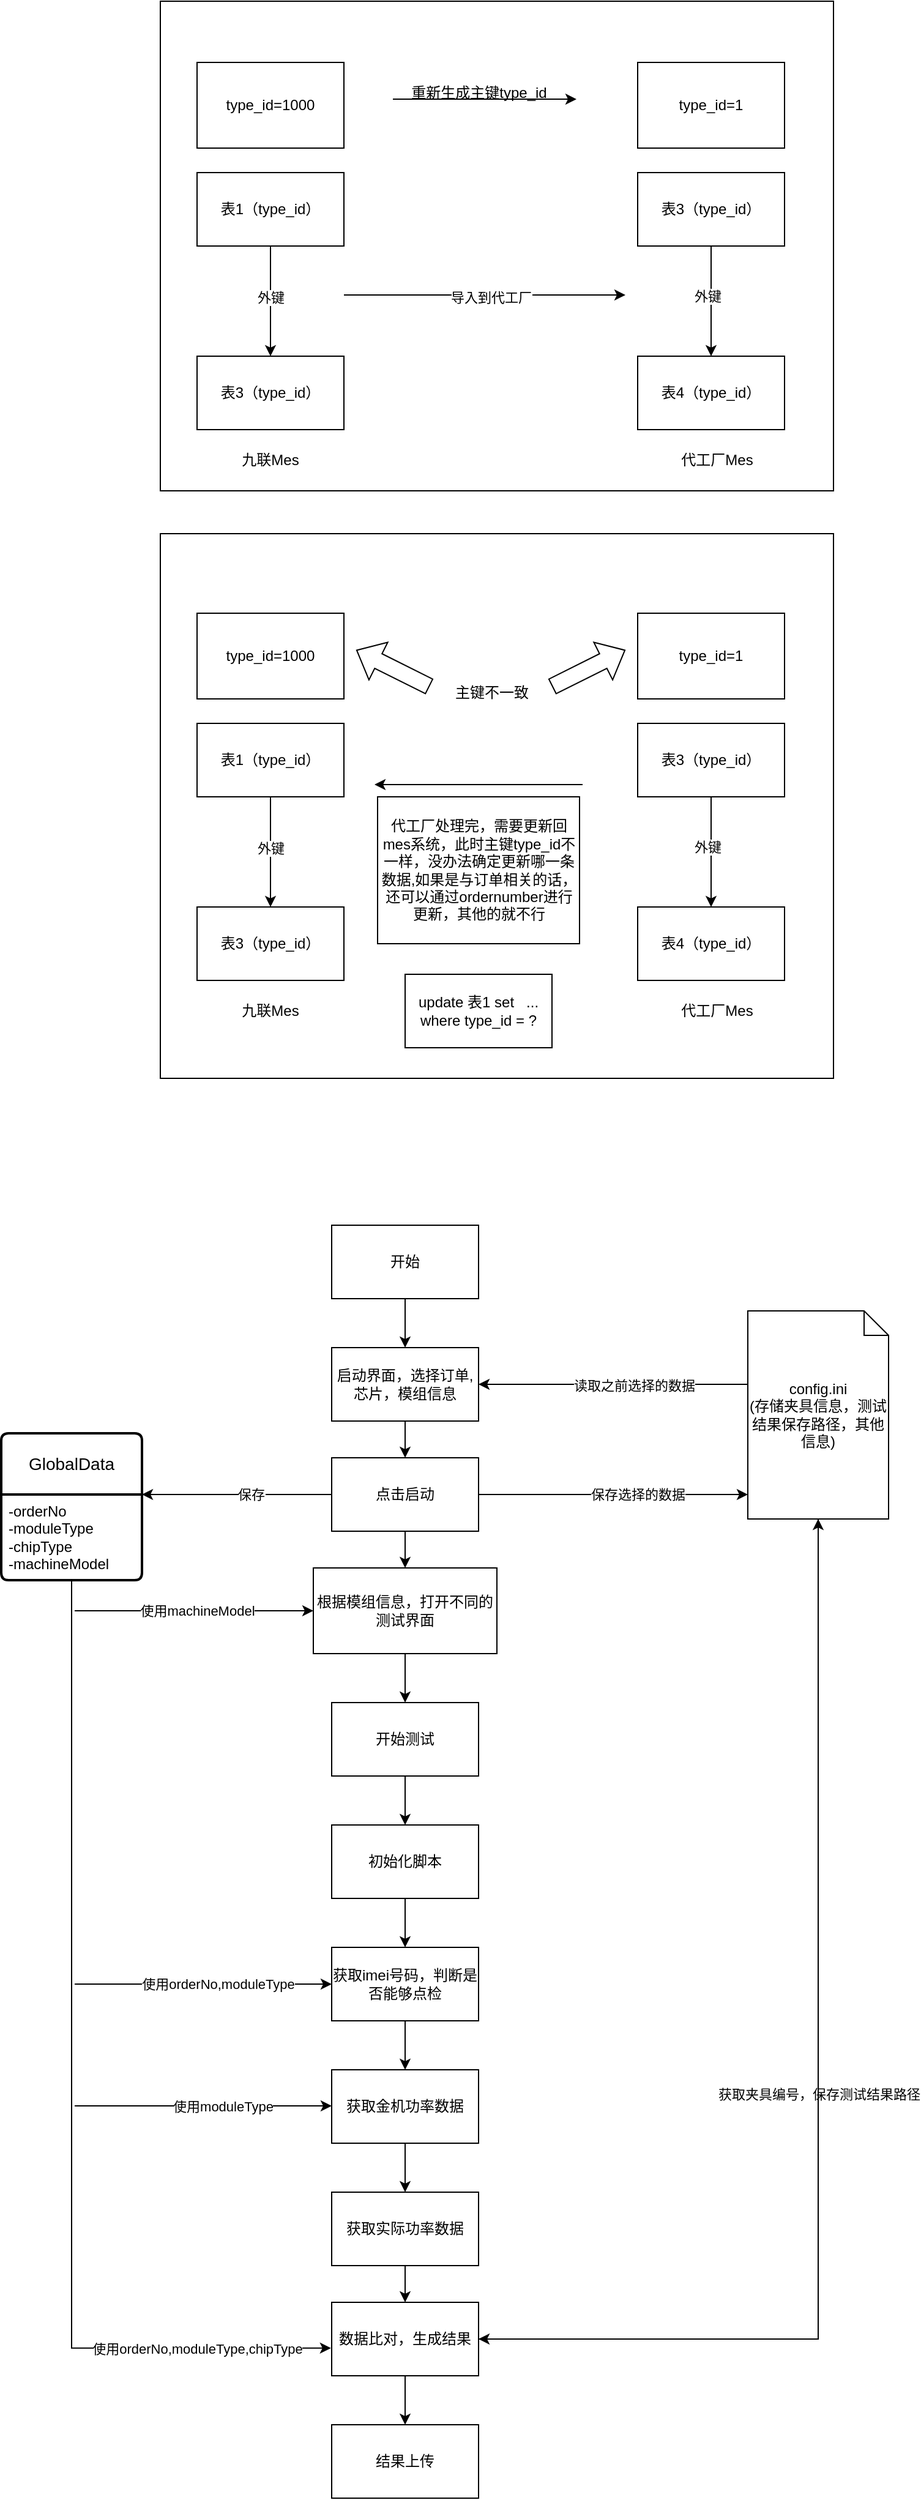 <mxfile version="22.1.4" type="github">
  <diagram name="第 1 页" id="MxU3B2thwA_xXjgCt5oW">
    <mxGraphModel dx="1815" dy="529" grid="1" gridSize="10" guides="1" tooltips="1" connect="1" arrows="1" fold="1" page="1" pageScale="1" pageWidth="827" pageHeight="1169" math="0" shadow="0">
      <root>
        <mxCell id="0" />
        <mxCell id="1" parent="0" />
        <mxCell id="DBMJC1OMiwxY5DyXA_E_-47" value="" style="rounded=0;whiteSpace=wrap;html=1;" parent="1" vertex="1">
          <mxGeometry x="130" y="555" width="550" height="445" as="geometry" />
        </mxCell>
        <mxCell id="DBMJC1OMiwxY5DyXA_E_-17" value="" style="rounded=0;whiteSpace=wrap;html=1;" parent="1" vertex="1">
          <mxGeometry x="130" y="120" width="550" height="400" as="geometry" />
        </mxCell>
        <mxCell id="DBMJC1OMiwxY5DyXA_E_-5" style="edgeStyle=orthogonalEdgeStyle;rounded=0;orthogonalLoop=1;jettySize=auto;html=1;entryX=0.5;entryY=0;entryDx=0;entryDy=0;" parent="1" source="DBMJC1OMiwxY5DyXA_E_-1" target="DBMJC1OMiwxY5DyXA_E_-4" edge="1">
          <mxGeometry relative="1" as="geometry" />
        </mxCell>
        <mxCell id="DBMJC1OMiwxY5DyXA_E_-9" value="外键" style="edgeLabel;html=1;align=center;verticalAlign=middle;resizable=0;points=[];" parent="DBMJC1OMiwxY5DyXA_E_-5" vertex="1" connectable="0">
          <mxGeometry x="-0.067" relative="1" as="geometry">
            <mxPoint as="offset" />
          </mxGeometry>
        </mxCell>
        <mxCell id="DBMJC1OMiwxY5DyXA_E_-1" value="表1（type_id）" style="rounded=0;whiteSpace=wrap;html=1;" parent="1" vertex="1">
          <mxGeometry x="160" y="260" width="120" height="60" as="geometry" />
        </mxCell>
        <mxCell id="DBMJC1OMiwxY5DyXA_E_-4" value="表3（type_id）" style="rounded=0;whiteSpace=wrap;html=1;" parent="1" vertex="1">
          <mxGeometry x="160" y="410" width="120" height="60" as="geometry" />
        </mxCell>
        <mxCell id="DBMJC1OMiwxY5DyXA_E_-6" style="edgeStyle=orthogonalEdgeStyle;rounded=0;orthogonalLoop=1;jettySize=auto;html=1;entryX=0.5;entryY=0;entryDx=0;entryDy=0;" parent="1" source="DBMJC1OMiwxY5DyXA_E_-7" target="DBMJC1OMiwxY5DyXA_E_-8" edge="1">
          <mxGeometry relative="1" as="geometry" />
        </mxCell>
        <mxCell id="DBMJC1OMiwxY5DyXA_E_-10" value="外键" style="edgeLabel;html=1;align=center;verticalAlign=middle;resizable=0;points=[];" parent="DBMJC1OMiwxY5DyXA_E_-6" vertex="1" connectable="0">
          <mxGeometry x="-0.085" y="-3" relative="1" as="geometry">
            <mxPoint as="offset" />
          </mxGeometry>
        </mxCell>
        <mxCell id="DBMJC1OMiwxY5DyXA_E_-7" value="表3（type_id）" style="rounded=0;whiteSpace=wrap;html=1;" parent="1" vertex="1">
          <mxGeometry x="520" y="260" width="120" height="60" as="geometry" />
        </mxCell>
        <mxCell id="DBMJC1OMiwxY5DyXA_E_-8" value="表4（type_id）" style="rounded=0;whiteSpace=wrap;html=1;" parent="1" vertex="1">
          <mxGeometry x="520" y="410" width="120" height="60" as="geometry" />
        </mxCell>
        <mxCell id="DBMJC1OMiwxY5DyXA_E_-11" value="" style="endArrow=classic;html=1;rounded=0;" parent="1" edge="1">
          <mxGeometry width="50" height="50" relative="1" as="geometry">
            <mxPoint x="280" y="360" as="sourcePoint" />
            <mxPoint x="510" y="360" as="targetPoint" />
          </mxGeometry>
        </mxCell>
        <mxCell id="DBMJC1OMiwxY5DyXA_E_-12" value="导入到代工厂" style="edgeLabel;html=1;align=center;verticalAlign=middle;resizable=0;points=[];" parent="DBMJC1OMiwxY5DyXA_E_-11" vertex="1" connectable="0">
          <mxGeometry x="0.045" y="-2" relative="1" as="geometry">
            <mxPoint as="offset" />
          </mxGeometry>
        </mxCell>
        <mxCell id="DBMJC1OMiwxY5DyXA_E_-13" value="type_id=1000" style="rounded=0;whiteSpace=wrap;html=1;" parent="1" vertex="1">
          <mxGeometry x="160" y="170" width="120" height="70" as="geometry" />
        </mxCell>
        <mxCell id="DBMJC1OMiwxY5DyXA_E_-14" value="type_id=1" style="rounded=0;whiteSpace=wrap;html=1;" parent="1" vertex="1">
          <mxGeometry x="520" y="170" width="120" height="70" as="geometry" />
        </mxCell>
        <mxCell id="DBMJC1OMiwxY5DyXA_E_-15" value="" style="endArrow=classic;html=1;rounded=0;" parent="1" edge="1">
          <mxGeometry width="50" height="50" relative="1" as="geometry">
            <mxPoint x="320" y="200" as="sourcePoint" />
            <mxPoint x="470" y="200" as="targetPoint" />
          </mxGeometry>
        </mxCell>
        <mxCell id="DBMJC1OMiwxY5DyXA_E_-16" value="重新生成主键type_id" style="text;html=1;align=center;verticalAlign=middle;resizable=0;points=[];autosize=1;strokeColor=none;fillColor=none;" parent="1" vertex="1">
          <mxGeometry x="325" y="180" width="130" height="30" as="geometry" />
        </mxCell>
        <mxCell id="DBMJC1OMiwxY5DyXA_E_-19" style="edgeStyle=orthogonalEdgeStyle;rounded=0;orthogonalLoop=1;jettySize=auto;html=1;entryX=0.5;entryY=0;entryDx=0;entryDy=0;" parent="1" source="DBMJC1OMiwxY5DyXA_E_-21" target="DBMJC1OMiwxY5DyXA_E_-22" edge="1">
          <mxGeometry relative="1" as="geometry" />
        </mxCell>
        <mxCell id="DBMJC1OMiwxY5DyXA_E_-20" value="外键" style="edgeLabel;html=1;align=center;verticalAlign=middle;resizable=0;points=[];" parent="DBMJC1OMiwxY5DyXA_E_-19" vertex="1" connectable="0">
          <mxGeometry x="-0.067" relative="1" as="geometry">
            <mxPoint as="offset" />
          </mxGeometry>
        </mxCell>
        <mxCell id="DBMJC1OMiwxY5DyXA_E_-21" value="表1（type_id）" style="rounded=0;whiteSpace=wrap;html=1;" parent="1" vertex="1">
          <mxGeometry x="160" y="710" width="120" height="60" as="geometry" />
        </mxCell>
        <mxCell id="DBMJC1OMiwxY5DyXA_E_-22" value="表3（type_id）" style="rounded=0;whiteSpace=wrap;html=1;" parent="1" vertex="1">
          <mxGeometry x="160" y="860" width="120" height="60" as="geometry" />
        </mxCell>
        <mxCell id="DBMJC1OMiwxY5DyXA_E_-23" style="edgeStyle=orthogonalEdgeStyle;rounded=0;orthogonalLoop=1;jettySize=auto;html=1;entryX=0.5;entryY=0;entryDx=0;entryDy=0;" parent="1" source="DBMJC1OMiwxY5DyXA_E_-25" target="DBMJC1OMiwxY5DyXA_E_-26" edge="1">
          <mxGeometry relative="1" as="geometry" />
        </mxCell>
        <mxCell id="DBMJC1OMiwxY5DyXA_E_-24" value="外键" style="edgeLabel;html=1;align=center;verticalAlign=middle;resizable=0;points=[];" parent="DBMJC1OMiwxY5DyXA_E_-23" vertex="1" connectable="0">
          <mxGeometry x="-0.085" y="-3" relative="1" as="geometry">
            <mxPoint as="offset" />
          </mxGeometry>
        </mxCell>
        <mxCell id="DBMJC1OMiwxY5DyXA_E_-25" value="表3（type_id）" style="rounded=0;whiteSpace=wrap;html=1;" parent="1" vertex="1">
          <mxGeometry x="520" y="710" width="120" height="60" as="geometry" />
        </mxCell>
        <mxCell id="DBMJC1OMiwxY5DyXA_E_-26" value="表4（type_id）" style="rounded=0;whiteSpace=wrap;html=1;" parent="1" vertex="1">
          <mxGeometry x="520" y="860" width="120" height="60" as="geometry" />
        </mxCell>
        <mxCell id="DBMJC1OMiwxY5DyXA_E_-29" value="type_id=1000" style="rounded=0;whiteSpace=wrap;html=1;" parent="1" vertex="1">
          <mxGeometry x="160" y="620" width="120" height="70" as="geometry" />
        </mxCell>
        <mxCell id="DBMJC1OMiwxY5DyXA_E_-30" value="type_id=1" style="rounded=0;whiteSpace=wrap;html=1;" parent="1" vertex="1">
          <mxGeometry x="520" y="620" width="120" height="70" as="geometry" />
        </mxCell>
        <mxCell id="DBMJC1OMiwxY5DyXA_E_-33" value="" style="endArrow=classic;html=1;rounded=0;entryX=0.327;entryY=0.425;entryDx=0;entryDy=0;entryPerimeter=0;" parent="1" edge="1">
          <mxGeometry width="50" height="50" relative="1" as="geometry">
            <mxPoint x="475" y="760" as="sourcePoint" />
            <mxPoint x="305.0" y="760" as="targetPoint" />
          </mxGeometry>
        </mxCell>
        <mxCell id="DBMJC1OMiwxY5DyXA_E_-35" value="代工厂处理完，需要更新回mes系统，此时主键type_id不一样，没办法确定更新哪一条数据,如果是与订单相关的话，还可以通过ordernumber进行更新，其他的就不行" style="rounded=0;whiteSpace=wrap;html=1;" parent="1" vertex="1">
          <mxGeometry x="307.5" y="770" width="165" height="120" as="geometry" />
        </mxCell>
        <mxCell id="DBMJC1OMiwxY5DyXA_E_-36" value="九联Mes" style="text;html=1;strokeColor=none;fillColor=none;align=center;verticalAlign=middle;whiteSpace=wrap;rounded=0;" parent="1" vertex="1">
          <mxGeometry x="190" y="480" width="60" height="30" as="geometry" />
        </mxCell>
        <mxCell id="DBMJC1OMiwxY5DyXA_E_-37" value="代工厂Mes" style="text;html=1;strokeColor=none;fillColor=none;align=center;verticalAlign=middle;whiteSpace=wrap;rounded=0;" parent="1" vertex="1">
          <mxGeometry x="550" y="480" width="70" height="30" as="geometry" />
        </mxCell>
        <mxCell id="DBMJC1OMiwxY5DyXA_E_-38" value="九联Mes" style="text;html=1;strokeColor=none;fillColor=none;align=center;verticalAlign=middle;whiteSpace=wrap;rounded=0;" parent="1" vertex="1">
          <mxGeometry x="190" y="930" width="60" height="30" as="geometry" />
        </mxCell>
        <mxCell id="DBMJC1OMiwxY5DyXA_E_-39" value="代工厂Mes" style="text;html=1;strokeColor=none;fillColor=none;align=center;verticalAlign=middle;whiteSpace=wrap;rounded=0;" parent="1" vertex="1">
          <mxGeometry x="550" y="930" width="70" height="30" as="geometry" />
        </mxCell>
        <mxCell id="DBMJC1OMiwxY5DyXA_E_-43" value="" style="shape=flexArrow;endArrow=classic;html=1;rounded=0;width=13.333;endSize=6.258;" parent="1" edge="1">
          <mxGeometry width="50" height="50" relative="1" as="geometry">
            <mxPoint x="450" y="680" as="sourcePoint" />
            <mxPoint x="510" y="650" as="targetPoint" />
          </mxGeometry>
        </mxCell>
        <mxCell id="DBMJC1OMiwxY5DyXA_E_-44" value="" style="shape=flexArrow;endArrow=classic;html=1;rounded=0;width=13.333;endSize=6.258;" parent="1" edge="1">
          <mxGeometry width="50" height="50" relative="1" as="geometry">
            <mxPoint x="350" y="680" as="sourcePoint" />
            <mxPoint x="290" y="650" as="targetPoint" />
          </mxGeometry>
        </mxCell>
        <mxCell id="DBMJC1OMiwxY5DyXA_E_-45" value="主键不一致" style="text;strokeColor=none;fillColor=none;align=left;verticalAlign=middle;spacingLeft=4;spacingRight=4;overflow=hidden;points=[[0,0.5],[1,0.5]];portConstraint=eastwest;rotatable=0;whiteSpace=wrap;html=1;" parent="1" vertex="1">
          <mxGeometry x="365" y="670" width="80" height="30" as="geometry" />
        </mxCell>
        <mxCell id="DBMJC1OMiwxY5DyXA_E_-48" value="update 表1 set&amp;nbsp; &amp;nbsp;... where type_id = ?" style="rounded=0;whiteSpace=wrap;html=1;" parent="1" vertex="1">
          <mxGeometry x="330" y="915" width="120" height="60" as="geometry" />
        </mxCell>
        <mxCell id="uM7vvX6dJDBX0UOI4Dk0-1" value="GlobalData" style="swimlane;childLayout=stackLayout;horizontal=1;startSize=50;horizontalStack=0;rounded=1;fontSize=14;fontStyle=0;strokeWidth=2;resizeParent=0;resizeLast=1;shadow=0;dashed=0;align=center;arcSize=4;whiteSpace=wrap;html=1;" vertex="1" parent="1">
          <mxGeometry y="1290" width="115" height="120" as="geometry" />
        </mxCell>
        <mxCell id="uM7vvX6dJDBX0UOI4Dk0-2" value="-orderNo&lt;br&gt;-moduleType&lt;br&gt;-chipType&lt;br&gt;-machineModel" style="align=left;strokeColor=none;fillColor=none;spacingLeft=4;fontSize=12;verticalAlign=top;resizable=0;rotatable=0;part=1;html=1;" vertex="1" parent="uM7vvX6dJDBX0UOI4Dk0-1">
          <mxGeometry y="50" width="115" height="70" as="geometry" />
        </mxCell>
        <mxCell id="uM7vvX6dJDBX0UOI4Dk0-41" style="edgeStyle=orthogonalEdgeStyle;rounded=0;orthogonalLoop=1;jettySize=auto;html=1;entryX=1;entryY=0.5;entryDx=0;entryDy=0;" edge="1" parent="1" source="uM7vvX6dJDBX0UOI4Dk0-5" target="uM7vvX6dJDBX0UOI4Dk0-8">
          <mxGeometry relative="1" as="geometry">
            <Array as="points">
              <mxPoint x="560" y="1250" />
              <mxPoint x="560" y="1250" />
            </Array>
          </mxGeometry>
        </mxCell>
        <mxCell id="uM7vvX6dJDBX0UOI4Dk0-47" value="读取之前选择的数据" style="edgeLabel;html=1;align=center;verticalAlign=middle;resizable=0;points=[];" vertex="1" connectable="0" parent="uM7vvX6dJDBX0UOI4Dk0-41">
          <mxGeometry x="-0.151" y="1" relative="1" as="geometry">
            <mxPoint as="offset" />
          </mxGeometry>
        </mxCell>
        <mxCell id="uM7vvX6dJDBX0UOI4Dk0-48" style="edgeStyle=orthogonalEdgeStyle;rounded=0;orthogonalLoop=1;jettySize=auto;html=1;entryX=1;entryY=0.5;entryDx=0;entryDy=0;exitX=0.5;exitY=1;exitDx=0;exitDy=0;exitPerimeter=0;" edge="1" parent="1" source="uM7vvX6dJDBX0UOI4Dk0-5" target="uM7vvX6dJDBX0UOI4Dk0-36">
          <mxGeometry relative="1" as="geometry">
            <mxPoint x="840" y="1330" as="sourcePoint" />
            <mxPoint x="620" y="2110" as="targetPoint" />
          </mxGeometry>
        </mxCell>
        <mxCell id="uM7vvX6dJDBX0UOI4Dk0-49" value="获取夹具编号，保存测试结果路径" style="edgeLabel;html=1;align=center;verticalAlign=middle;resizable=0;points=[];" vertex="1" connectable="0" parent="uM7vvX6dJDBX0UOI4Dk0-48">
          <mxGeometry x="-0.008" relative="1" as="geometry">
            <mxPoint as="offset" />
          </mxGeometry>
        </mxCell>
        <mxCell id="uM7vvX6dJDBX0UOI4Dk0-5" value="config.ini&lt;br&gt;(存储夹具信息，测试结果保存路径，其他信息)" style="shape=note;size=20;whiteSpace=wrap;html=1;" vertex="1" parent="1">
          <mxGeometry x="610" y="1190" width="115" height="170" as="geometry" />
        </mxCell>
        <mxCell id="uM7vvX6dJDBX0UOI4Dk0-16" style="edgeStyle=orthogonalEdgeStyle;rounded=0;orthogonalLoop=1;jettySize=auto;html=1;entryX=0.5;entryY=0;entryDx=0;entryDy=0;" edge="1" parent="1" source="uM7vvX6dJDBX0UOI4Dk0-7" target="uM7vvX6dJDBX0UOI4Dk0-8">
          <mxGeometry relative="1" as="geometry" />
        </mxCell>
        <mxCell id="uM7vvX6dJDBX0UOI4Dk0-7" value="开始" style="rounded=0;whiteSpace=wrap;html=1;" vertex="1" parent="1">
          <mxGeometry x="270" y="1120" width="120" height="60" as="geometry" />
        </mxCell>
        <mxCell id="uM7vvX6dJDBX0UOI4Dk0-17" style="edgeStyle=orthogonalEdgeStyle;rounded=0;orthogonalLoop=1;jettySize=auto;html=1;entryX=0.5;entryY=0;entryDx=0;entryDy=0;" edge="1" parent="1" source="uM7vvX6dJDBX0UOI4Dk0-8" target="uM7vvX6dJDBX0UOI4Dk0-13">
          <mxGeometry relative="1" as="geometry" />
        </mxCell>
        <mxCell id="uM7vvX6dJDBX0UOI4Dk0-8" value="启动界面，选择订单,芯片，模组信息" style="rounded=0;whiteSpace=wrap;html=1;" vertex="1" parent="1">
          <mxGeometry x="270" y="1220" width="120" height="60" as="geometry" />
        </mxCell>
        <mxCell id="uM7vvX6dJDBX0UOI4Dk0-21" style="rounded=0;orthogonalLoop=1;jettySize=auto;html=1;entryX=1;entryY=0;entryDx=0;entryDy=0;" edge="1" parent="1" source="uM7vvX6dJDBX0UOI4Dk0-13" target="uM7vvX6dJDBX0UOI4Dk0-2">
          <mxGeometry relative="1" as="geometry" />
        </mxCell>
        <mxCell id="uM7vvX6dJDBX0UOI4Dk0-22" value="保存" style="edgeLabel;html=1;align=center;verticalAlign=middle;resizable=0;points=[];" vertex="1" connectable="0" parent="uM7vvX6dJDBX0UOI4Dk0-21">
          <mxGeometry x="-0.147" relative="1" as="geometry">
            <mxPoint as="offset" />
          </mxGeometry>
        </mxCell>
        <mxCell id="uM7vvX6dJDBX0UOI4Dk0-45" value="" style="edgeStyle=orthogonalEdgeStyle;rounded=0;orthogonalLoop=1;jettySize=auto;html=1;" edge="1" parent="1" source="uM7vvX6dJDBX0UOI4Dk0-13" target="uM7vvX6dJDBX0UOI4Dk0-23">
          <mxGeometry relative="1" as="geometry" />
        </mxCell>
        <mxCell id="uM7vvX6dJDBX0UOI4Dk0-13" value="点击启动" style="rounded=0;whiteSpace=wrap;html=1;" vertex="1" parent="1">
          <mxGeometry x="270" y="1310" width="120" height="60" as="geometry" />
        </mxCell>
        <mxCell id="uM7vvX6dJDBX0UOI4Dk0-46" value="" style="edgeStyle=orthogonalEdgeStyle;rounded=0;orthogonalLoop=1;jettySize=auto;html=1;" edge="1" parent="1" source="uM7vvX6dJDBX0UOI4Dk0-23" target="uM7vvX6dJDBX0UOI4Dk0-24">
          <mxGeometry relative="1" as="geometry" />
        </mxCell>
        <mxCell id="uM7vvX6dJDBX0UOI4Dk0-23" value="根据模组信息，打开不同的测试界面" style="rounded=0;whiteSpace=wrap;html=1;" vertex="1" parent="1">
          <mxGeometry x="255" y="1400" width="150" height="70" as="geometry" />
        </mxCell>
        <mxCell id="uM7vvX6dJDBX0UOI4Dk0-26" style="edgeStyle=orthogonalEdgeStyle;rounded=0;orthogonalLoop=1;jettySize=auto;html=1;entryX=0.5;entryY=0;entryDx=0;entryDy=0;" edge="1" parent="1" source="uM7vvX6dJDBX0UOI4Dk0-24" target="uM7vvX6dJDBX0UOI4Dk0-25">
          <mxGeometry relative="1" as="geometry" />
        </mxCell>
        <mxCell id="uM7vvX6dJDBX0UOI4Dk0-24" value="开始测试" style="rounded=0;whiteSpace=wrap;html=1;" vertex="1" parent="1">
          <mxGeometry x="270" y="1510" width="120" height="60" as="geometry" />
        </mxCell>
        <mxCell id="uM7vvX6dJDBX0UOI4Dk0-28" value="" style="edgeStyle=orthogonalEdgeStyle;rounded=0;orthogonalLoop=1;jettySize=auto;html=1;" edge="1" parent="1" source="uM7vvX6dJDBX0UOI4Dk0-25" target="uM7vvX6dJDBX0UOI4Dk0-27">
          <mxGeometry relative="1" as="geometry" />
        </mxCell>
        <mxCell id="uM7vvX6dJDBX0UOI4Dk0-25" value="初始化脚本" style="rounded=0;whiteSpace=wrap;html=1;" vertex="1" parent="1">
          <mxGeometry x="270" y="1610" width="120" height="60" as="geometry" />
        </mxCell>
        <mxCell id="uM7vvX6dJDBX0UOI4Dk0-34" value="" style="edgeStyle=orthogonalEdgeStyle;rounded=0;orthogonalLoop=1;jettySize=auto;html=1;" edge="1" parent="1" source="uM7vvX6dJDBX0UOI4Dk0-27" target="uM7vvX6dJDBX0UOI4Dk0-30">
          <mxGeometry relative="1" as="geometry" />
        </mxCell>
        <mxCell id="uM7vvX6dJDBX0UOI4Dk0-27" value="获取imei号码，判断是否能够点检" style="rounded=0;whiteSpace=wrap;html=1;" vertex="1" parent="1">
          <mxGeometry x="270" y="1710" width="120" height="60" as="geometry" />
        </mxCell>
        <mxCell id="uM7vvX6dJDBX0UOI4Dk0-35" value="" style="edgeStyle=orthogonalEdgeStyle;rounded=0;orthogonalLoop=1;jettySize=auto;html=1;" edge="1" parent="1" source="uM7vvX6dJDBX0UOI4Dk0-30" target="uM7vvX6dJDBX0UOI4Dk0-32">
          <mxGeometry relative="1" as="geometry" />
        </mxCell>
        <mxCell id="uM7vvX6dJDBX0UOI4Dk0-30" value="获取金机功率数据" style="rounded=0;whiteSpace=wrap;html=1;" vertex="1" parent="1">
          <mxGeometry x="270" y="1810" width="120" height="60" as="geometry" />
        </mxCell>
        <mxCell id="uM7vvX6dJDBX0UOI4Dk0-39" value="" style="edgeStyle=orthogonalEdgeStyle;rounded=0;orthogonalLoop=1;jettySize=auto;html=1;" edge="1" parent="1" source="uM7vvX6dJDBX0UOI4Dk0-32" target="uM7vvX6dJDBX0UOI4Dk0-36">
          <mxGeometry relative="1" as="geometry" />
        </mxCell>
        <mxCell id="uM7vvX6dJDBX0UOI4Dk0-32" value="获取实际功率数据" style="rounded=0;whiteSpace=wrap;html=1;" vertex="1" parent="1">
          <mxGeometry x="270" y="1910" width="120" height="60" as="geometry" />
        </mxCell>
        <mxCell id="uM7vvX6dJDBX0UOI4Dk0-38" value="" style="edgeStyle=orthogonalEdgeStyle;rounded=0;orthogonalLoop=1;jettySize=auto;html=1;" edge="1" parent="1" source="uM7vvX6dJDBX0UOI4Dk0-36" target="uM7vvX6dJDBX0UOI4Dk0-37">
          <mxGeometry relative="1" as="geometry" />
        </mxCell>
        <mxCell id="uM7vvX6dJDBX0UOI4Dk0-36" value="数据比对，生成结果" style="rounded=0;whiteSpace=wrap;html=1;" vertex="1" parent="1">
          <mxGeometry x="270" y="2000" width="120" height="60" as="geometry" />
        </mxCell>
        <mxCell id="uM7vvX6dJDBX0UOI4Dk0-37" value="结果上传" style="rounded=0;whiteSpace=wrap;html=1;" vertex="1" parent="1">
          <mxGeometry x="270" y="2100" width="120" height="60" as="geometry" />
        </mxCell>
        <mxCell id="uM7vvX6dJDBX0UOI4Dk0-43" style="edgeStyle=orthogonalEdgeStyle;rounded=0;orthogonalLoop=1;jettySize=auto;html=1;exitX=1;exitY=0.5;exitDx=0;exitDy=0;" edge="1" parent="1" source="uM7vvX6dJDBX0UOI4Dk0-13">
          <mxGeometry relative="1" as="geometry">
            <mxPoint x="610" y="1340" as="targetPoint" />
            <Array as="points">
              <mxPoint x="606" y="1340" />
            </Array>
          </mxGeometry>
        </mxCell>
        <mxCell id="uM7vvX6dJDBX0UOI4Dk0-44" value="保存选择的数据" style="edgeLabel;html=1;align=center;verticalAlign=middle;resizable=0;points=[];" vertex="1" connectable="0" parent="uM7vvX6dJDBX0UOI4Dk0-43">
          <mxGeometry x="-0.274" y="3" relative="1" as="geometry">
            <mxPoint x="50" y="3" as="offset" />
          </mxGeometry>
        </mxCell>
        <mxCell id="uM7vvX6dJDBX0UOI4Dk0-51" style="edgeStyle=orthogonalEdgeStyle;rounded=0;orthogonalLoop=1;jettySize=auto;html=1;entryX=0.5;entryY=1;entryDx=0;entryDy=0;entryPerimeter=0;" edge="1" parent="1" source="uM7vvX6dJDBX0UOI4Dk0-36" target="uM7vvX6dJDBX0UOI4Dk0-5">
          <mxGeometry relative="1" as="geometry" />
        </mxCell>
        <mxCell id="uM7vvX6dJDBX0UOI4Dk0-54" style="edgeStyle=orthogonalEdgeStyle;rounded=0;orthogonalLoop=1;jettySize=auto;html=1;entryX=-0.005;entryY=0.623;entryDx=0;entryDy=0;entryPerimeter=0;" edge="1" parent="1" source="uM7vvX6dJDBX0UOI4Dk0-2" target="uM7vvX6dJDBX0UOI4Dk0-36">
          <mxGeometry relative="1" as="geometry">
            <Array as="points">
              <mxPoint x="58" y="2037" />
            </Array>
          </mxGeometry>
        </mxCell>
        <mxCell id="uM7vvX6dJDBX0UOI4Dk0-66" value="使用orderNo,moduleType,chipType" style="edgeLabel;html=1;align=center;verticalAlign=middle;resizable=0;points=[];" vertex="1" connectable="0" parent="uM7vvX6dJDBX0UOI4Dk0-54">
          <mxGeometry x="0.776" relative="1" as="geometry">
            <mxPoint x="-16" as="offset" />
          </mxGeometry>
        </mxCell>
        <mxCell id="uM7vvX6dJDBX0UOI4Dk0-56" value="" style="endArrow=classic;html=1;rounded=0;entryX=0;entryY=0.5;entryDx=0;entryDy=0;" edge="1" parent="1" target="uM7vvX6dJDBX0UOI4Dk0-27">
          <mxGeometry width="50" height="50" relative="1" as="geometry">
            <mxPoint x="60" y="1740" as="sourcePoint" />
            <mxPoint x="160" y="1720" as="targetPoint" />
          </mxGeometry>
        </mxCell>
        <mxCell id="uM7vvX6dJDBX0UOI4Dk0-61" value="使用orderNo,moduleType" style="edgeLabel;html=1;align=center;verticalAlign=middle;resizable=0;points=[];" vertex="1" connectable="0" parent="uM7vvX6dJDBX0UOI4Dk0-56">
          <mxGeometry x="0.111" relative="1" as="geometry">
            <mxPoint as="offset" />
          </mxGeometry>
        </mxCell>
        <mxCell id="uM7vvX6dJDBX0UOI4Dk0-57" value="" style="endArrow=classic;html=1;rounded=0;entryX=0;entryY=0.5;entryDx=0;entryDy=0;" edge="1" parent="1">
          <mxGeometry width="50" height="50" relative="1" as="geometry">
            <mxPoint x="60" y="1839.5" as="sourcePoint" />
            <mxPoint x="270" y="1839.5" as="targetPoint" />
          </mxGeometry>
        </mxCell>
        <mxCell id="uM7vvX6dJDBX0UOI4Dk0-65" value="使用moduleType" style="edgeLabel;html=1;align=center;verticalAlign=middle;resizable=0;points=[];" vertex="1" connectable="0" parent="uM7vvX6dJDBX0UOI4Dk0-57">
          <mxGeometry x="0.149" relative="1" as="geometry">
            <mxPoint as="offset" />
          </mxGeometry>
        </mxCell>
        <mxCell id="uM7vvX6dJDBX0UOI4Dk0-62" value="" style="endArrow=classic;html=1;rounded=0;entryX=0;entryY=0.5;entryDx=0;entryDy=0;" edge="1" parent="1" target="uM7vvX6dJDBX0UOI4Dk0-23">
          <mxGeometry width="50" height="50" relative="1" as="geometry">
            <mxPoint x="60" y="1435" as="sourcePoint" />
            <mxPoint x="200" y="1440" as="targetPoint" />
          </mxGeometry>
        </mxCell>
        <mxCell id="uM7vvX6dJDBX0UOI4Dk0-64" value="使用machineModel" style="edgeLabel;html=1;align=center;verticalAlign=middle;resizable=0;points=[];" vertex="1" connectable="0" parent="uM7vvX6dJDBX0UOI4Dk0-62">
          <mxGeometry x="-0.009" y="-4" relative="1" as="geometry">
            <mxPoint x="3" y="-4" as="offset" />
          </mxGeometry>
        </mxCell>
      </root>
    </mxGraphModel>
  </diagram>
</mxfile>
